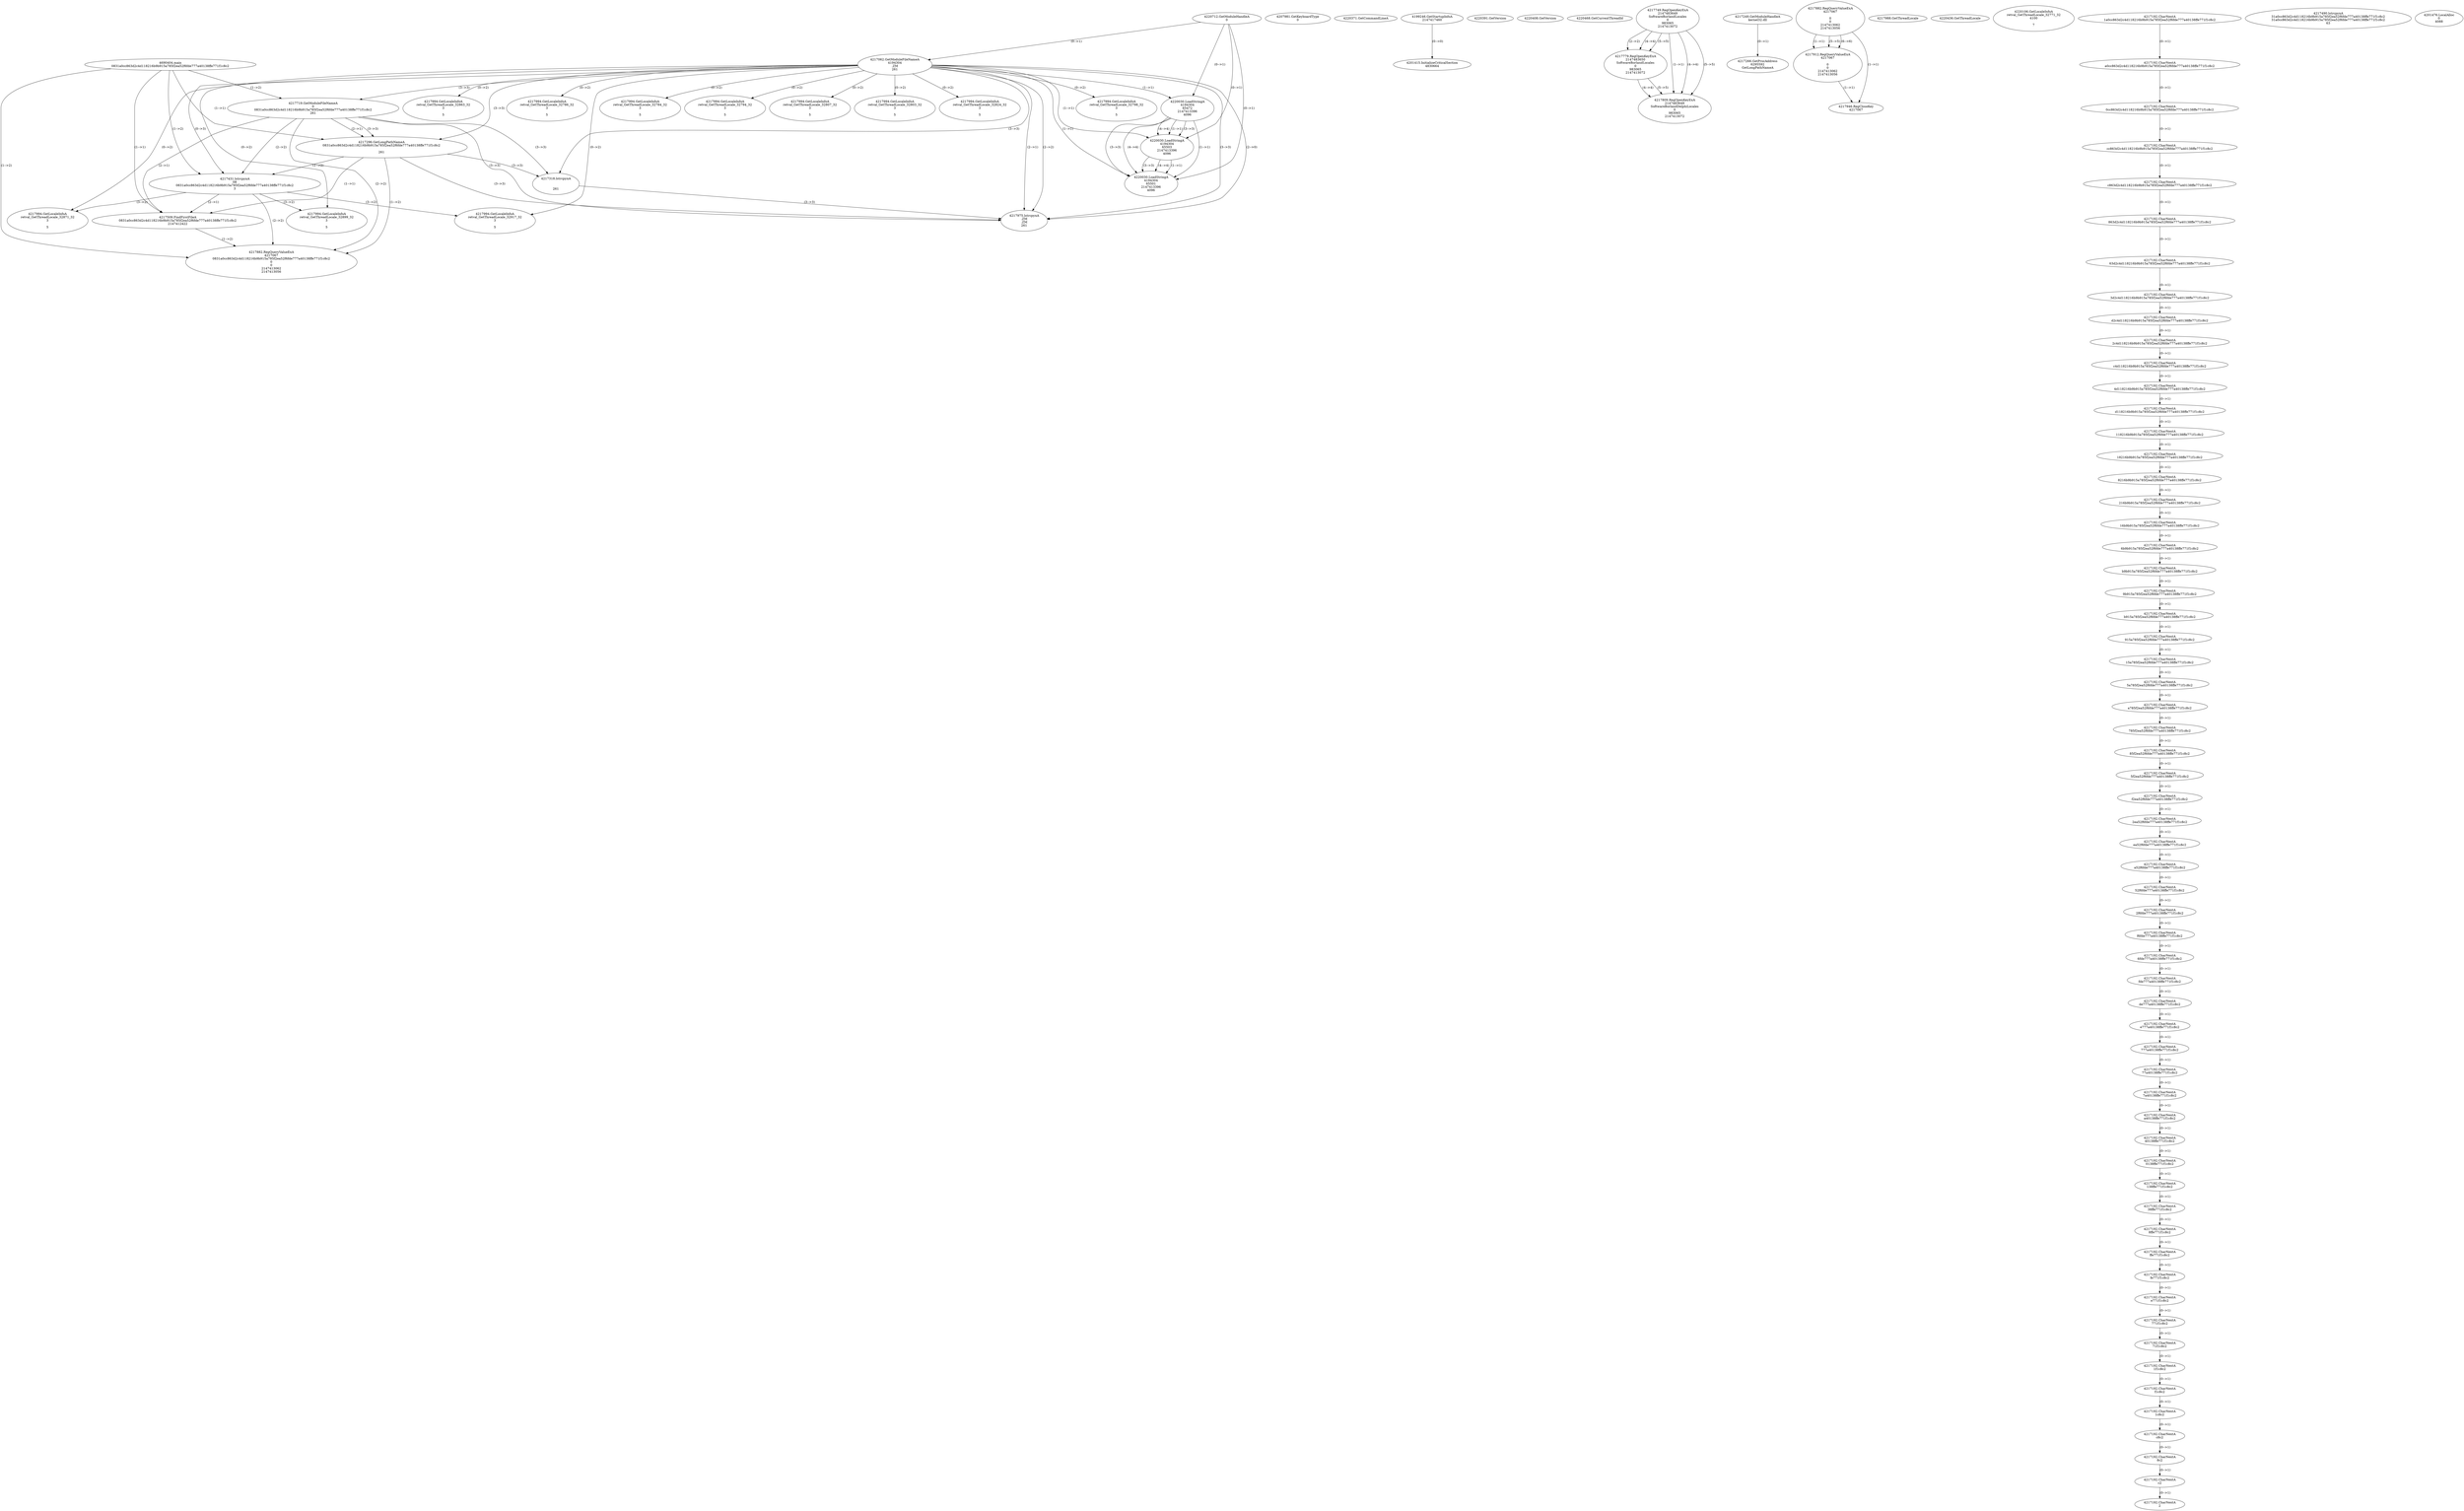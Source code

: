 // Global SCDG with merge call
digraph {
	0 [label="4690404.main
0831a0cc863d2c4d118216b9b915a785f2ea52f6fde777a40138ffe771f1c8c2"]
	1 [label="4220712.GetModuleHandleA
0"]
	2 [label="4207981.GetKeyboardType
0"]
	3 [label="4220371.GetCommandLineA
"]
	4 [label="4199246.GetStartupInfoA
2147417460"]
	5 [label="4220391.GetVersion
"]
	6 [label="4220408.GetVersion
"]
	7 [label="4220468.GetCurrentThreadId
"]
	8 [label="4217062.GetModuleFileNameA
4194304
.ZM
261"]
	1 -> 8 [label="(0-->1)"]
	9 [label="4217719.GetModuleFileNameA
0
0831a0cc863d2c4d118216b9b915a785f2ea52f6fde777a40138ffe771f1c8c2
261"]
	0 -> 9 [label="(1-->2)"]
	8 -> 9 [label="(3-->3)"]
	10 [label="4217749.RegOpenKeyExA
2147483649
Software\Borland\Locales
0
983065
2147413072"]
	11 [label="4217249.GetModuleHandleA
kernel32.dll"]
	12 [label="4217266.GetProcAddress
6295592
GetLongPathNameA"]
	11 -> 12 [label="(0-->1)"]
	13 [label="4217296.GetLongPathNameA
0831a0cc863d2c4d118216b9b915a785f2ea52f6fde777a40138ffe771f1c8c2

261"]
	0 -> 13 [label="(1-->1)"]
	9 -> 13 [label="(2-->1)"]
	8 -> 13 [label="(3-->3)"]
	9 -> 13 [label="(3-->3)"]
	14 [label="4217318.lstrcpynA


261"]
	8 -> 14 [label="(3-->3)"]
	9 -> 14 [label="(3-->3)"]
	13 -> 14 [label="(3-->3)"]
	15 [label="4217882.RegQueryValueExA
4217067

0
0
2147413062
2147413056"]
	16 [label="4217912.RegQueryValueExA
4217067

0
0
2147413062
2147413056"]
	15 -> 16 [label="(1-->1)"]
	15 -> 16 [label="(5-->5)"]
	15 -> 16 [label="(6-->6)"]
	17 [label="4217946.RegCloseKey
4217067"]
	15 -> 17 [label="(1-->1)"]
	16 -> 17 [label="(1-->1)"]
	18 [label="4217975.lstrcpynA
.ZM
.ZM
261"]
	8 -> 18 [label="(2-->1)"]
	8 -> 18 [label="(2-->2)"]
	8 -> 18 [label="(3-->3)"]
	9 -> 18 [label="(3-->3)"]
	13 -> 18 [label="(3-->3)"]
	14 -> 18 [label="(3-->3)"]
	8 -> 18 [label="(2-->0)"]
	19 [label="4217988.GetThreadLocale
"]
	20 [label="4217994.GetLocaleInfoA
retval_GetThreadLocale_32798_32
3

5"]
	8 -> 20 [label="(0-->2)"]
	21 [label="4220030.LoadStringA
4194304
65472
2147413396
4096"]
	1 -> 21 [label="(0-->1)"]
	8 -> 21 [label="(1-->1)"]
	22 [label="4220436.GetThreadLocale
"]
	23 [label="4220106.GetLocaleInfoA
retval_GetThreadLocale_32771_32
4100

7"]
	24 [label="4217994.GetLocaleInfoA
retval_GetThreadLocale_32863_32
3

5"]
	8 -> 24 [label="(0-->2)"]
	25 [label="4217779.RegOpenKeyExA
2147483650
Software\Borland\Locales
0
983065
2147413072"]
	10 -> 25 [label="(2-->2)"]
	10 -> 25 [label="(4-->4)"]
	10 -> 25 [label="(5-->5)"]
	26 [label="4217809.RegOpenKeyExA
2147483649
Software\Borland\Delphi\Locales
0
983065
2147413072"]
	10 -> 26 [label="(1-->1)"]
	10 -> 26 [label="(4-->4)"]
	25 -> 26 [label="(4-->4)"]
	10 -> 26 [label="(5-->5)"]
	25 -> 26 [label="(5-->5)"]
	27 [label="4217431.lstrcpynA
08
0831a0cc863d2c4d118216b9b915a785f2ea52f6fde777a40138ffe771f1c8c2
3"]
	0 -> 27 [label="(1-->2)"]
	9 -> 27 [label="(2-->2)"]
	13 -> 27 [label="(1-->2)"]
	8 -> 27 [label="(0-->3)"]
	28 [label="4217192.CharNextA
1a0cc863d2c4d118216b9b915a785f2ea52f6fde777a40138ffe771f1c8c2"]
	29 [label="4217192.CharNextA
a0cc863d2c4d118216b9b915a785f2ea52f6fde777a40138ffe771f1c8c2"]
	28 -> 29 [label="(0-->1)"]
	30 [label="4217192.CharNextA
0cc863d2c4d118216b9b915a785f2ea52f6fde777a40138ffe771f1c8c2"]
	29 -> 30 [label="(0-->1)"]
	31 [label="4217192.CharNextA
cc863d2c4d118216b9b915a785f2ea52f6fde777a40138ffe771f1c8c2"]
	30 -> 31 [label="(0-->1)"]
	32 [label="4217192.CharNextA
c863d2c4d118216b9b915a785f2ea52f6fde777a40138ffe771f1c8c2"]
	31 -> 32 [label="(0-->1)"]
	33 [label="4217192.CharNextA
863d2c4d118216b9b915a785f2ea52f6fde777a40138ffe771f1c8c2"]
	32 -> 33 [label="(0-->1)"]
	34 [label="4217192.CharNextA
63d2c4d118216b9b915a785f2ea52f6fde777a40138ffe771f1c8c2"]
	33 -> 34 [label="(0-->1)"]
	35 [label="4217192.CharNextA
3d2c4d118216b9b915a785f2ea52f6fde777a40138ffe771f1c8c2"]
	34 -> 35 [label="(0-->1)"]
	36 [label="4217192.CharNextA
d2c4d118216b9b915a785f2ea52f6fde777a40138ffe771f1c8c2"]
	35 -> 36 [label="(0-->1)"]
	37 [label="4217192.CharNextA
2c4d118216b9b915a785f2ea52f6fde777a40138ffe771f1c8c2"]
	36 -> 37 [label="(0-->1)"]
	38 [label="4217192.CharNextA
c4d118216b9b915a785f2ea52f6fde777a40138ffe771f1c8c2"]
	37 -> 38 [label="(0-->1)"]
	39 [label="4217192.CharNextA
4d118216b9b915a785f2ea52f6fde777a40138ffe771f1c8c2"]
	38 -> 39 [label="(0-->1)"]
	40 [label="4217192.CharNextA
d118216b9b915a785f2ea52f6fde777a40138ffe771f1c8c2"]
	39 -> 40 [label="(0-->1)"]
	41 [label="4217192.CharNextA
118216b9b915a785f2ea52f6fde777a40138ffe771f1c8c2"]
	40 -> 41 [label="(0-->1)"]
	42 [label="4217192.CharNextA
18216b9b915a785f2ea52f6fde777a40138ffe771f1c8c2"]
	41 -> 42 [label="(0-->1)"]
	43 [label="4217192.CharNextA
8216b9b915a785f2ea52f6fde777a40138ffe771f1c8c2"]
	42 -> 43 [label="(0-->1)"]
	44 [label="4217192.CharNextA
216b9b915a785f2ea52f6fde777a40138ffe771f1c8c2"]
	43 -> 44 [label="(0-->1)"]
	45 [label="4217192.CharNextA
16b9b915a785f2ea52f6fde777a40138ffe771f1c8c2"]
	44 -> 45 [label="(0-->1)"]
	46 [label="4217192.CharNextA
6b9b915a785f2ea52f6fde777a40138ffe771f1c8c2"]
	45 -> 46 [label="(0-->1)"]
	47 [label="4217192.CharNextA
b9b915a785f2ea52f6fde777a40138ffe771f1c8c2"]
	46 -> 47 [label="(0-->1)"]
	48 [label="4217192.CharNextA
9b915a785f2ea52f6fde777a40138ffe771f1c8c2"]
	47 -> 48 [label="(0-->1)"]
	49 [label="4217192.CharNextA
b915a785f2ea52f6fde777a40138ffe771f1c8c2"]
	48 -> 49 [label="(0-->1)"]
	50 [label="4217192.CharNextA
915a785f2ea52f6fde777a40138ffe771f1c8c2"]
	49 -> 50 [label="(0-->1)"]
	51 [label="4217192.CharNextA
15a785f2ea52f6fde777a40138ffe771f1c8c2"]
	50 -> 51 [label="(0-->1)"]
	52 [label="4217192.CharNextA
5a785f2ea52f6fde777a40138ffe771f1c8c2"]
	51 -> 52 [label="(0-->1)"]
	53 [label="4217192.CharNextA
a785f2ea52f6fde777a40138ffe771f1c8c2"]
	52 -> 53 [label="(0-->1)"]
	54 [label="4217192.CharNextA
785f2ea52f6fde777a40138ffe771f1c8c2"]
	53 -> 54 [label="(0-->1)"]
	55 [label="4217192.CharNextA
85f2ea52f6fde777a40138ffe771f1c8c2"]
	54 -> 55 [label="(0-->1)"]
	56 [label="4217192.CharNextA
5f2ea52f6fde777a40138ffe771f1c8c2"]
	55 -> 56 [label="(0-->1)"]
	57 [label="4217192.CharNextA
f2ea52f6fde777a40138ffe771f1c8c2"]
	56 -> 57 [label="(0-->1)"]
	58 [label="4217192.CharNextA
2ea52f6fde777a40138ffe771f1c8c2"]
	57 -> 58 [label="(0-->1)"]
	59 [label="4217192.CharNextA
ea52f6fde777a40138ffe771f1c8c2"]
	58 -> 59 [label="(0-->1)"]
	60 [label="4217192.CharNextA
a52f6fde777a40138ffe771f1c8c2"]
	59 -> 60 [label="(0-->1)"]
	61 [label="4217192.CharNextA
52f6fde777a40138ffe771f1c8c2"]
	60 -> 61 [label="(0-->1)"]
	62 [label="4217192.CharNextA
2f6fde777a40138ffe771f1c8c2"]
	61 -> 62 [label="(0-->1)"]
	63 [label="4217192.CharNextA
f6fde777a40138ffe771f1c8c2"]
	62 -> 63 [label="(0-->1)"]
	64 [label="4217192.CharNextA
6fde777a40138ffe771f1c8c2"]
	63 -> 64 [label="(0-->1)"]
	65 [label="4217192.CharNextA
fde777a40138ffe771f1c8c2"]
	64 -> 65 [label="(0-->1)"]
	66 [label="4217192.CharNextA
de777a40138ffe771f1c8c2"]
	65 -> 66 [label="(0-->1)"]
	67 [label="4217192.CharNextA
e777a40138ffe771f1c8c2"]
	66 -> 67 [label="(0-->1)"]
	68 [label="4217192.CharNextA
777a40138ffe771f1c8c2"]
	67 -> 68 [label="(0-->1)"]
	69 [label="4217192.CharNextA
77a40138ffe771f1c8c2"]
	68 -> 69 [label="(0-->1)"]
	70 [label="4217192.CharNextA
7a40138ffe771f1c8c2"]
	69 -> 70 [label="(0-->1)"]
	71 [label="4217192.CharNextA
a40138ffe771f1c8c2"]
	70 -> 71 [label="(0-->1)"]
	72 [label="4217192.CharNextA
40138ffe771f1c8c2"]
	71 -> 72 [label="(0-->1)"]
	73 [label="4217192.CharNextA
0138ffe771f1c8c2"]
	72 -> 73 [label="(0-->1)"]
	74 [label="4217192.CharNextA
138ffe771f1c8c2"]
	73 -> 74 [label="(0-->1)"]
	75 [label="4217192.CharNextA
38ffe771f1c8c2"]
	74 -> 75 [label="(0-->1)"]
	76 [label="4217192.CharNextA
8ffe771f1c8c2"]
	75 -> 76 [label="(0-->1)"]
	77 [label="4217192.CharNextA
ffe771f1c8c2"]
	76 -> 77 [label="(0-->1)"]
	78 [label="4217192.CharNextA
fe771f1c8c2"]
	77 -> 78 [label="(0-->1)"]
	79 [label="4217192.CharNextA
e771f1c8c2"]
	78 -> 79 [label="(0-->1)"]
	80 [label="4217192.CharNextA
771f1c8c2"]
	79 -> 80 [label="(0-->1)"]
	81 [label="4217192.CharNextA
71f1c8c2"]
	80 -> 81 [label="(0-->1)"]
	82 [label="4217192.CharNextA
1f1c8c2"]
	81 -> 82 [label="(0-->1)"]
	83 [label="4217192.CharNextA
f1c8c2"]
	82 -> 83 [label="(0-->1)"]
	84 [label="4217192.CharNextA
1c8c2"]
	83 -> 84 [label="(0-->1)"]
	85 [label="4217192.CharNextA
c8c2"]
	84 -> 85 [label="(0-->1)"]
	86 [label="4217192.CharNextA
8c2"]
	85 -> 86 [label="(0-->1)"]
	87 [label="4217192.CharNextA
c2"]
	86 -> 87 [label="(0-->1)"]
	88 [label="4217192.CharNextA
2"]
	87 -> 88 [label="(0-->1)"]
	89 [label="4217490.lstrcpynA
31a0cc863d2c4d118216b9b915a785f2ea52f6fde777a40138ffe771f1c8c2
31a0cc863d2c4d118216b9b915a785f2ea52f6fde777a40138ffe771f1c8c2
63"]
	90 [label="4217509.FindFirstFileA
0831a0cc863d2c4d118216b9b915a785f2ea52f6fde777a40138ffe771f1c8c2
2147412422"]
	0 -> 90 [label="(1-->1)"]
	9 -> 90 [label="(2-->1)"]
	13 -> 90 [label="(1-->1)"]
	27 -> 90 [label="(2-->1)"]
	91 [label="4217882.RegQueryValueExA
4217067
0831a0cc863d2c4d118216b9b915a785f2ea52f6fde777a40138ffe771f1c8c2
0
0
2147413062
2147413056"]
	0 -> 91 [label="(1-->2)"]
	9 -> 91 [label="(2-->2)"]
	13 -> 91 [label="(1-->2)"]
	27 -> 91 [label="(2-->2)"]
	90 -> 91 [label="(1-->2)"]
	92 [label="4217994.GetLocaleInfoA
retval_GetThreadLocale_32871_32
3

5"]
	8 -> 92 [label="(0-->2)"]
	27 -> 92 [label="(3-->2)"]
	93 [label="4220030.LoadStringA
4194304
65503
2147413396
4096"]
	1 -> 93 [label="(0-->1)"]
	8 -> 93 [label="(1-->1)"]
	21 -> 93 [label="(1-->1)"]
	21 -> 93 [label="(3-->3)"]
	21 -> 93 [label="(4-->4)"]
	94 [label="4201415.InitializeCriticalSection
4830664"]
	4 -> 94 [label="(0-->0)"]
	95 [label="4201476.LocalAlloc
0
4088"]
	96 [label="4217994.GetLocaleInfoA
retval_GetThreadLocale_32917_32
3

5"]
	8 -> 96 [label="(0-->2)"]
	27 -> 96 [label="(3-->2)"]
	97 [label="4217994.GetLocaleInfoA
retval_GetThreadLocale_32786_32
3

5"]
	8 -> 97 [label="(0-->2)"]
	98 [label="4220030.LoadStringA
4194304
65501
2147413396
4096"]
	1 -> 98 [label="(0-->1)"]
	8 -> 98 [label="(1-->1)"]
	21 -> 98 [label="(1-->1)"]
	93 -> 98 [label="(1-->1)"]
	21 -> 98 [label="(3-->3)"]
	93 -> 98 [label="(3-->3)"]
	21 -> 98 [label="(4-->4)"]
	93 -> 98 [label="(4-->4)"]
	99 [label="4217994.GetLocaleInfoA
retval_GetThreadLocale_32784_32
3

5"]
	8 -> 99 [label="(0-->2)"]
	100 [label="4217994.GetLocaleInfoA
retval_GetThreadLocale_32794_32
3

5"]
	8 -> 100 [label="(0-->2)"]
	101 [label="4217994.GetLocaleInfoA
retval_GetThreadLocale_32807_32
3

5"]
	8 -> 101 [label="(0-->2)"]
	102 [label="4217994.GetLocaleInfoA
retval_GetThreadLocale_32803_32
3

5"]
	8 -> 102 [label="(0-->2)"]
	103 [label="4217994.GetLocaleInfoA
retval_GetThreadLocale_32824_32
3

5"]
	8 -> 103 [label="(0-->2)"]
	104 [label="4217994.GetLocaleInfoA
retval_GetThreadLocale_32899_32
3

5"]
	8 -> 104 [label="(0-->2)"]
	27 -> 104 [label="(3-->2)"]
}

